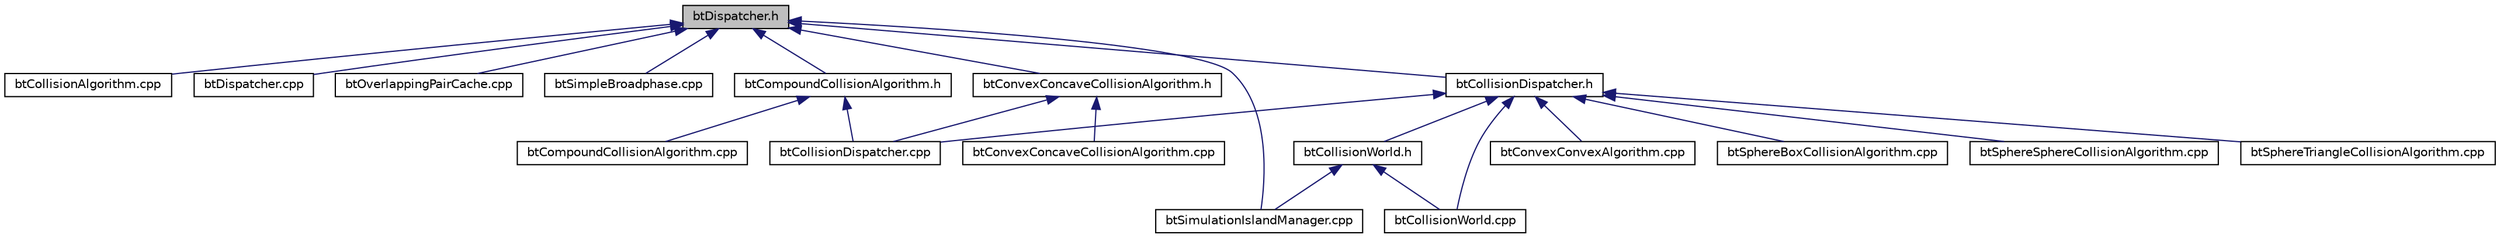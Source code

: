digraph G
{
  edge [fontname="Helvetica",fontsize="10",labelfontname="Helvetica",labelfontsize="10"];
  node [fontname="Helvetica",fontsize="10",shape=record];
  Node1 [label="btDispatcher.h",height=0.2,width=0.4,color="black", fillcolor="grey75", style="filled" fontcolor="black"];
  Node1 -> Node2 [dir="back",color="midnightblue",fontsize="10",style="solid",fontname="Helvetica"];
  Node2 [label="btCollisionAlgorithm.cpp",height=0.2,width=0.4,color="black", fillcolor="white", style="filled",URL="$btCollisionAlgorithm_8cpp.html"];
  Node1 -> Node3 [dir="back",color="midnightblue",fontsize="10",style="solid",fontname="Helvetica"];
  Node3 [label="btDispatcher.cpp",height=0.2,width=0.4,color="black", fillcolor="white", style="filled",URL="$btDispatcher_8cpp.html"];
  Node1 -> Node4 [dir="back",color="midnightblue",fontsize="10",style="solid",fontname="Helvetica"];
  Node4 [label="btOverlappingPairCache.cpp",height=0.2,width=0.4,color="black", fillcolor="white", style="filled",URL="$btOverlappingPairCache_8cpp.html"];
  Node1 -> Node5 [dir="back",color="midnightblue",fontsize="10",style="solid",fontname="Helvetica"];
  Node5 [label="btSimpleBroadphase.cpp",height=0.2,width=0.4,color="black", fillcolor="white", style="filled",URL="$btSimpleBroadphase_8cpp.html"];
  Node1 -> Node6 [dir="back",color="midnightblue",fontsize="10",style="solid",fontname="Helvetica"];
  Node6 [label="btCollisionDispatcher.h",height=0.2,width=0.4,color="black", fillcolor="white", style="filled",URL="$btCollisionDispatcher_8h.html"];
  Node6 -> Node7 [dir="back",color="midnightblue",fontsize="10",style="solid",fontname="Helvetica"];
  Node7 [label="btCollisionDispatcher.cpp",height=0.2,width=0.4,color="black", fillcolor="white", style="filled",URL="$btCollisionDispatcher_8cpp.html"];
  Node6 -> Node8 [dir="back",color="midnightblue",fontsize="10",style="solid",fontname="Helvetica"];
  Node8 [label="btCollisionWorld.h",height=0.2,width=0.4,color="black", fillcolor="white", style="filled",URL="$btCollisionWorld_8h.html"];
  Node8 -> Node9 [dir="back",color="midnightblue",fontsize="10",style="solid",fontname="Helvetica"];
  Node9 [label="btCollisionWorld.cpp",height=0.2,width=0.4,color="black", fillcolor="white", style="filled",URL="$btCollisionWorld_8cpp.html"];
  Node8 -> Node10 [dir="back",color="midnightblue",fontsize="10",style="solid",fontname="Helvetica"];
  Node10 [label="btSimulationIslandManager.cpp",height=0.2,width=0.4,color="black", fillcolor="white", style="filled",URL="$btSimulationIslandManager_8cpp.html"];
  Node6 -> Node9 [dir="back",color="midnightblue",fontsize="10",style="solid",fontname="Helvetica"];
  Node6 -> Node11 [dir="back",color="midnightblue",fontsize="10",style="solid",fontname="Helvetica"];
  Node11 [label="btConvexConvexAlgorithm.cpp",height=0.2,width=0.4,color="black", fillcolor="white", style="filled",URL="$btConvexConvexAlgorithm_8cpp.html"];
  Node6 -> Node12 [dir="back",color="midnightblue",fontsize="10",style="solid",fontname="Helvetica"];
  Node12 [label="btSphereBoxCollisionAlgorithm.cpp",height=0.2,width=0.4,color="black", fillcolor="white", style="filled",URL="$btSphereBoxCollisionAlgorithm_8cpp.html"];
  Node6 -> Node13 [dir="back",color="midnightblue",fontsize="10",style="solid",fontname="Helvetica"];
  Node13 [label="btSphereSphereCollisionAlgorithm.cpp",height=0.2,width=0.4,color="black", fillcolor="white", style="filled",URL="$btSphereSphereCollisionAlgorithm_8cpp.html"];
  Node6 -> Node14 [dir="back",color="midnightblue",fontsize="10",style="solid",fontname="Helvetica"];
  Node14 [label="btSphereTriangleCollisionAlgorithm.cpp",height=0.2,width=0.4,color="black", fillcolor="white", style="filled",URL="$btSphereTriangleCollisionAlgorithm_8cpp.html"];
  Node1 -> Node15 [dir="back",color="midnightblue",fontsize="10",style="solid",fontname="Helvetica"];
  Node15 [label="btCompoundCollisionAlgorithm.h",height=0.2,width=0.4,color="black", fillcolor="white", style="filled",URL="$btCompoundCollisionAlgorithm_8h.html"];
  Node15 -> Node7 [dir="back",color="midnightblue",fontsize="10",style="solid",fontname="Helvetica"];
  Node15 -> Node16 [dir="back",color="midnightblue",fontsize="10",style="solid",fontname="Helvetica"];
  Node16 [label="btCompoundCollisionAlgorithm.cpp",height=0.2,width=0.4,color="black", fillcolor="white", style="filled",URL="$btCompoundCollisionAlgorithm_8cpp.html"];
  Node1 -> Node17 [dir="back",color="midnightblue",fontsize="10",style="solid",fontname="Helvetica"];
  Node17 [label="btConvexConcaveCollisionAlgorithm.h",height=0.2,width=0.4,color="black", fillcolor="white", style="filled",URL="$btConvexConcaveCollisionAlgorithm_8h.html"];
  Node17 -> Node7 [dir="back",color="midnightblue",fontsize="10",style="solid",fontname="Helvetica"];
  Node17 -> Node18 [dir="back",color="midnightblue",fontsize="10",style="solid",fontname="Helvetica"];
  Node18 [label="btConvexConcaveCollisionAlgorithm.cpp",height=0.2,width=0.4,color="black", fillcolor="white", style="filled",URL="$btConvexConcaveCollisionAlgorithm_8cpp.html"];
  Node1 -> Node10 [dir="back",color="midnightblue",fontsize="10",style="solid",fontname="Helvetica"];
}
